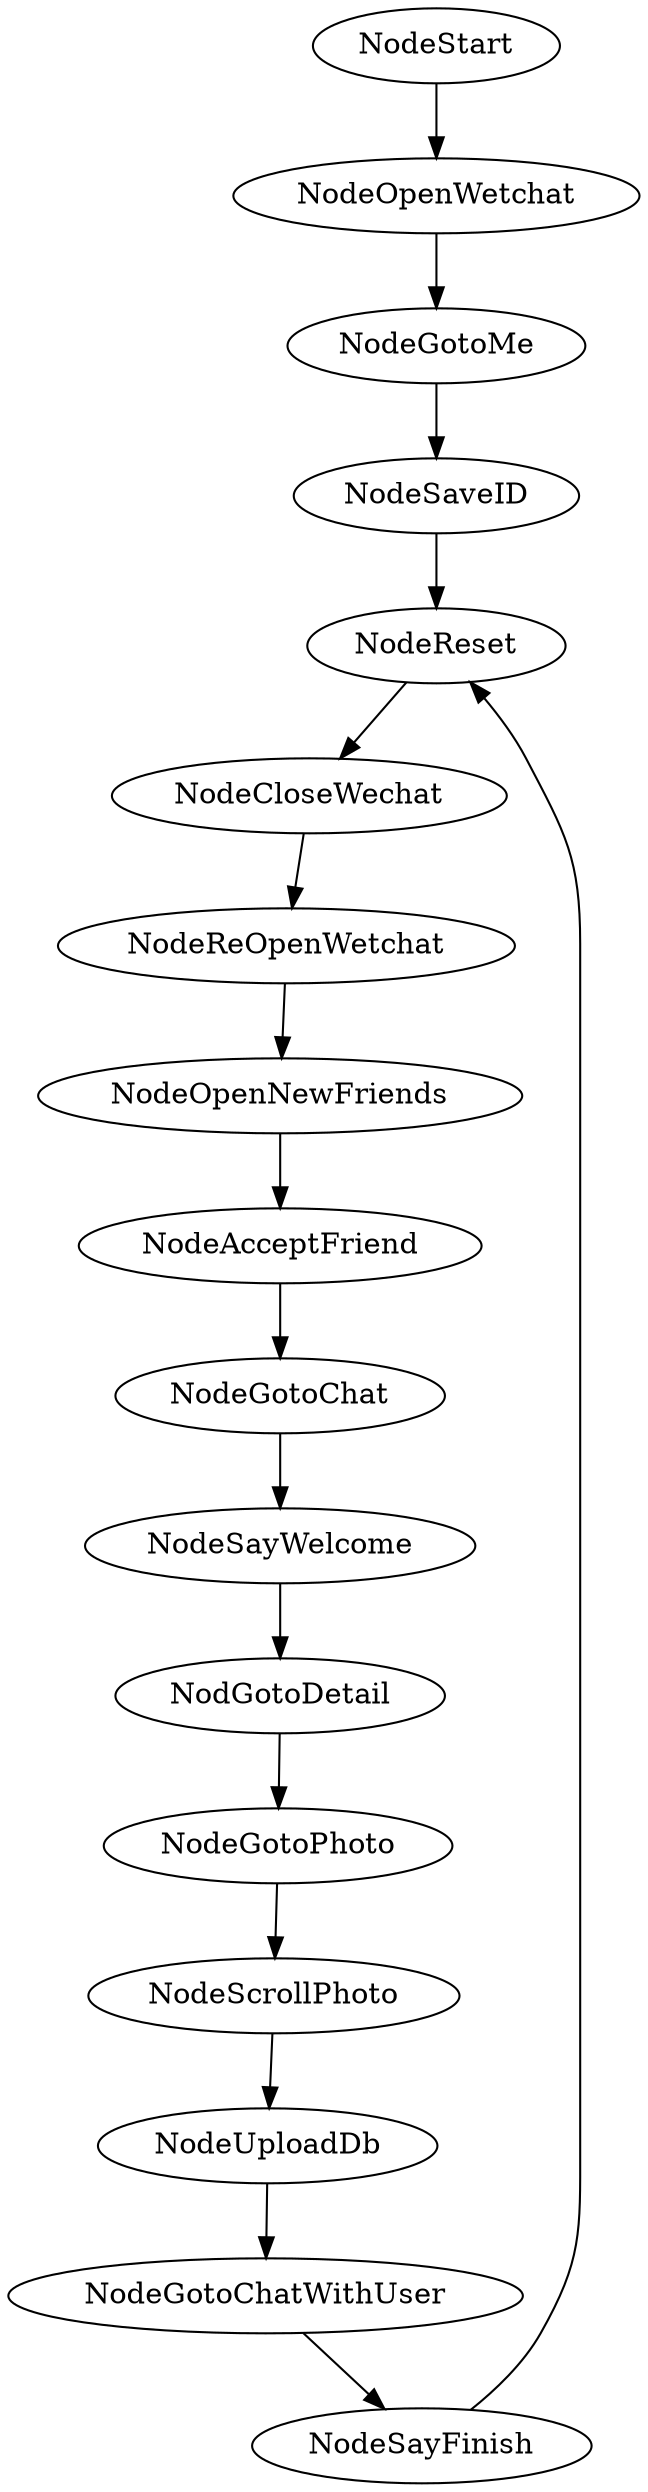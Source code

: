 digraph{


NodeStart->NodeOpenWetchat->
NodeGotoMe->NodeSaveID[lable=ok]

NodeSaveID->NodeReset
NodeReset->NodeCloseWechat->NodeReOpenWetchat->
NodeOpenNewFriends->NodeAcceptFriend

NodeAcceptFriend->NodeGotoChat->NodeSayWelcome->NodGotoDetail->NodeGotoPhoto->NodeScrollPhoto


NodeScrollPhoto->NodeUploadDb
NodeUploadDb->NodeGotoChatWithUser->NodeSayFinish->NodeReset

}